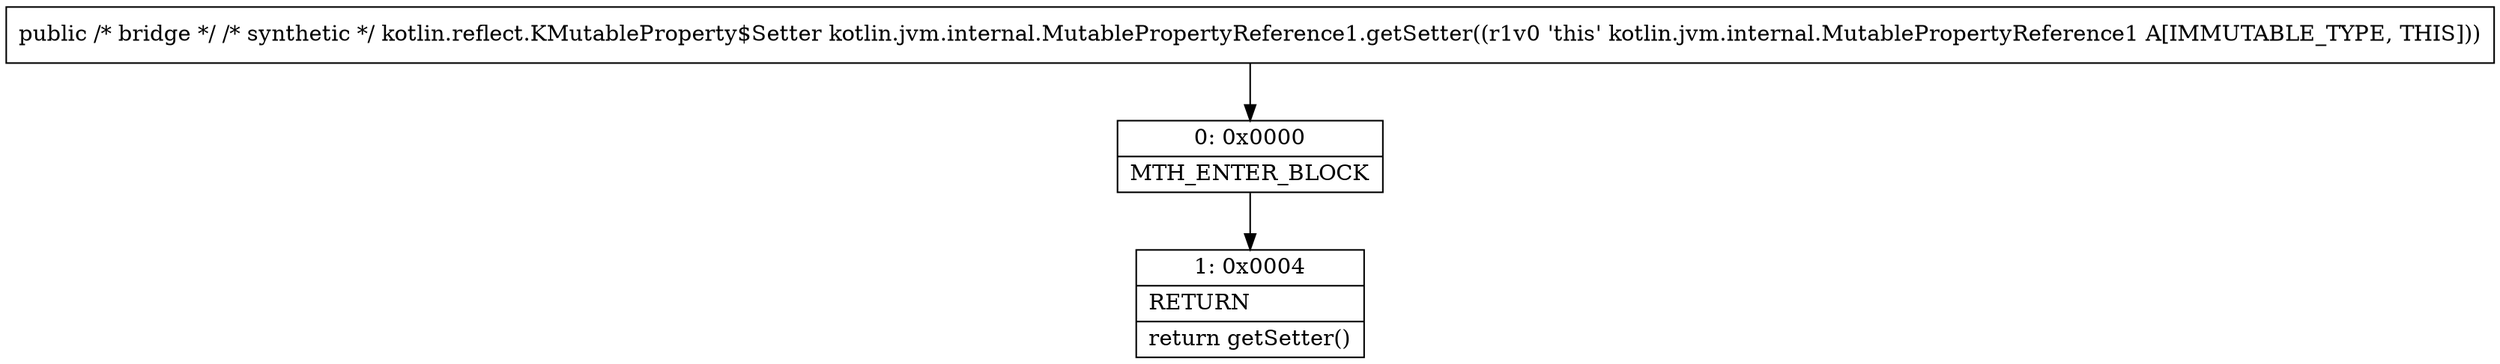 digraph "CFG forkotlin.jvm.internal.MutablePropertyReference1.getSetter()Lkotlin\/reflect\/KMutableProperty$Setter;" {
Node_0 [shape=record,label="{0\:\ 0x0000|MTH_ENTER_BLOCK\l}"];
Node_1 [shape=record,label="{1\:\ 0x0004|RETURN\l|return getSetter()\l}"];
MethodNode[shape=record,label="{public \/* bridge *\/ \/* synthetic *\/ kotlin.reflect.KMutableProperty$Setter kotlin.jvm.internal.MutablePropertyReference1.getSetter((r1v0 'this' kotlin.jvm.internal.MutablePropertyReference1 A[IMMUTABLE_TYPE, THIS])) }"];
MethodNode -> Node_0;
Node_0 -> Node_1;
}

